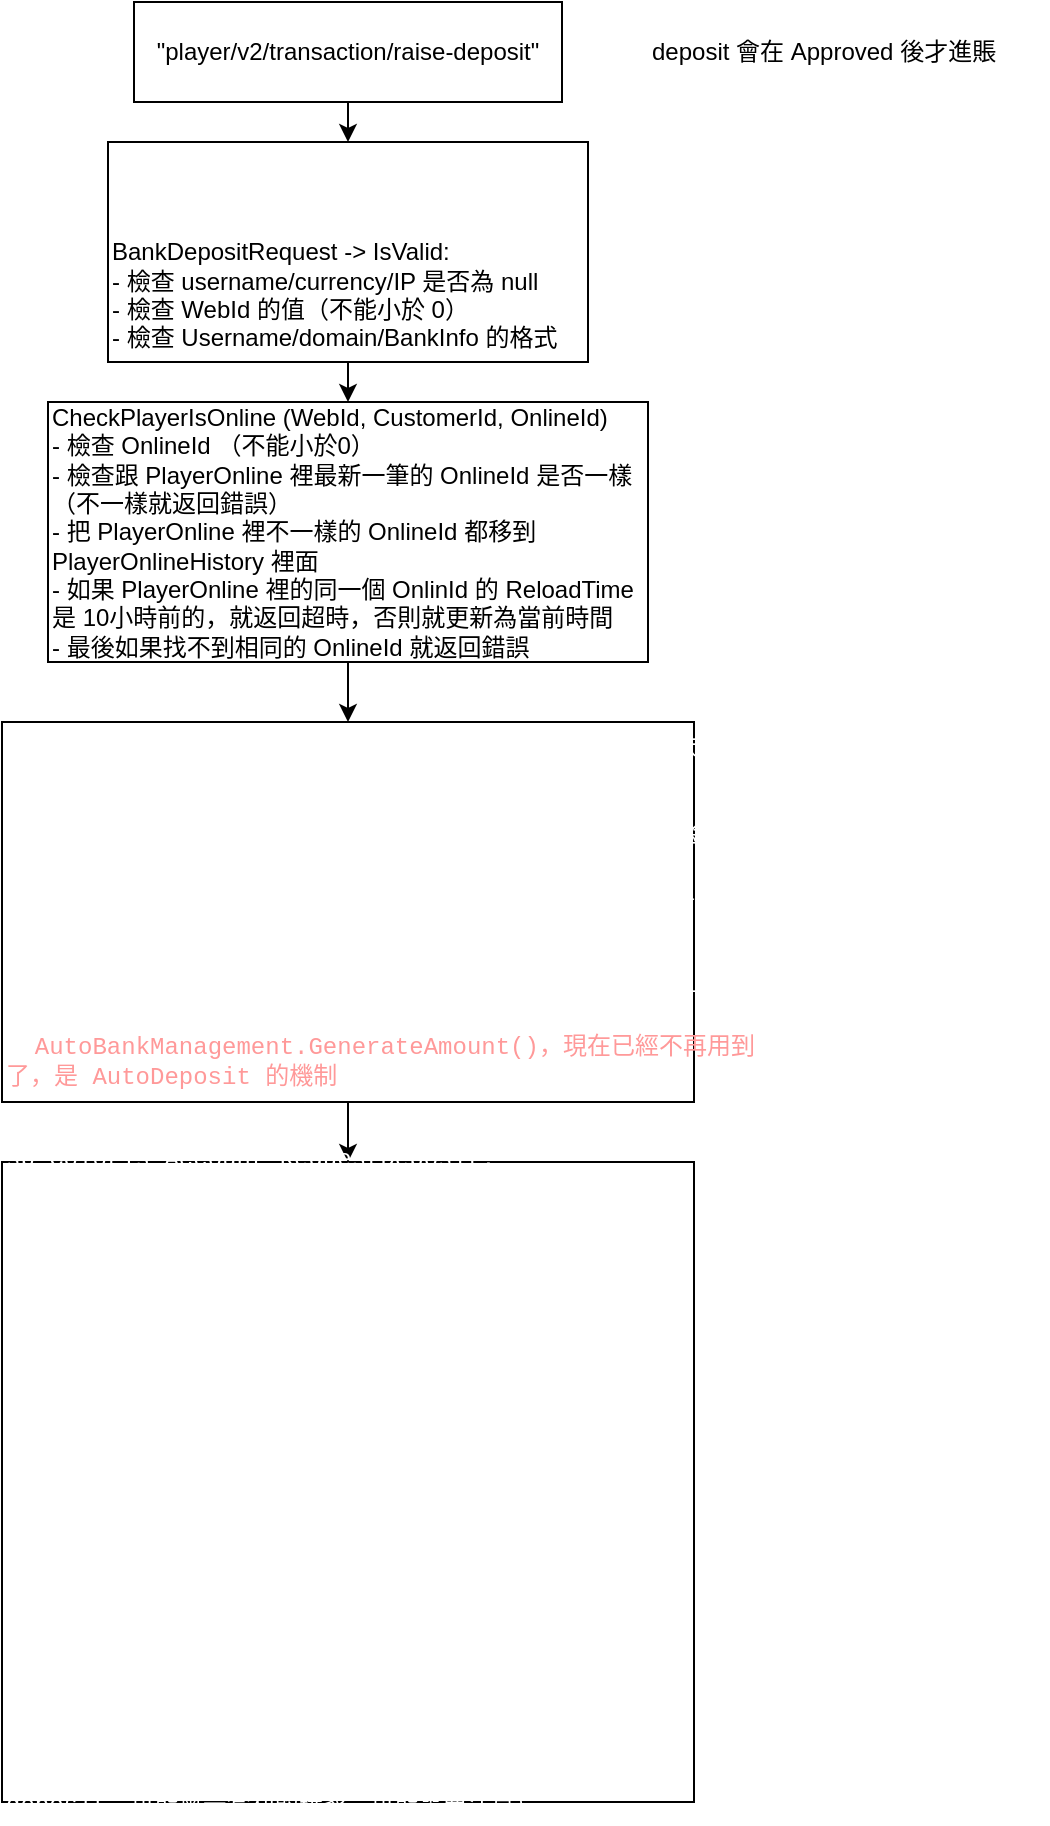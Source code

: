 <mxfile>
    <diagram id="teszuPsZ5ThQxpp2naT3" name="Page-1">
        <mxGraphModel dx="772" dy="571" grid="1" gridSize="10" guides="1" tooltips="1" connect="1" arrows="1" fold="1" page="1" pageScale="1" pageWidth="827" pageHeight="1169" math="0" shadow="0">
            <root>
                <mxCell id="0"/>
                <mxCell id="1" parent="0"/>
                <mxCell id="4" value="" style="edgeStyle=none;html=1;fontSize=14;" parent="1" source="2" target="3" edge="1">
                    <mxGeometry relative="1" as="geometry"/>
                </mxCell>
                <mxCell id="2" value="&quot;player/v2/transaction/raise-deposit&quot;" style="whiteSpace=wrap;html=1;rounded=0;" parent="1" vertex="1">
                    <mxGeometry x="277" y="40" width="214" height="50" as="geometry"/>
                </mxCell>
                <mxCell id="6" value="" style="edgeStyle=none;html=1;fontSize=14;" parent="1" source="3" target="5" edge="1">
                    <mxGeometry relative="1" as="geometry"/>
                </mxCell>
                <mxCell id="3" value="&lt;font color=&quot;#ffffff&quot;&gt;- req.GetUserData() 的 JWT 是利用 Filter 拿到 Header 的 Authorization 欄位的值&lt;br&gt;&lt;/font&gt;&lt;br&gt;BankDepositRequest -&amp;gt; IsValid:&lt;br&gt;- 檢查 username/currency/IP 是否為 null&lt;br&gt;- 檢查 WebId 的值（不能小於 0）&lt;br&gt;- 檢查 Username/domain/BankInfo 的格式" style="whiteSpace=wrap;html=1;rounded=0;align=left;" parent="1" vertex="1">
                    <mxGeometry x="264" y="110" width="240" height="110" as="geometry"/>
                </mxCell>
                <mxCell id="8" value="" style="edgeStyle=none;html=1;fontSize=14;" parent="1" source="5" target="7" edge="1">
                    <mxGeometry relative="1" as="geometry"/>
                </mxCell>
                <mxCell id="5" value="CheckPlayerIsOnline (WebId, CustomerId, OnlineId)&lt;br&gt;- 檢查 OnlineId （不能小於0）&lt;br&gt;- 檢查跟 PlayerOnline 裡最新一筆的 OnlineId 是否一樣 （不一樣就返回錯誤）&lt;br&gt;- 把 PlayerOnline 裡不一樣的 OnlineId 都移到 PlayerOnlineHistory 裡面&lt;br&gt;- 如果 PlayerOnline 裡的同一個 OnlinId 的 ReloadTime 是 10小時前的，就返回超時，否則就更新為當前時間&lt;br&gt;- 最後如果找不到相同的 OnlineId 就返回錯誤" style="whiteSpace=wrap;html=1;rounded=0;align=left;" parent="1" vertex="1">
                    <mxGeometry x="234" y="240" width="300" height="130" as="geometry"/>
                </mxCell>
                <mxCell id="10" value="" style="edgeStyle=none;html=1;fontSize=12;fontColor=#FF6666;" parent="1" source="7" target="9" edge="1">
                    <mxGeometry relative="1" as="geometry"/>
                </mxCell>
                <mxCell id="7" value="&lt;font color=&quot;#ffffff&quot;&gt;- 從 sp_Coloris_Account_GetAvailableCurrency 拿到客戶自己設定的 Currency 資訊&lt;br&gt;- 拿到的 Currency 為 null 返回錯誤&lt;br&gt;- deposit 的金額不在限制內/不允許小數點的設定但出現小數點的金額就返回錯誤&lt;br&gt;- 從 sp_&lt;/font&gt;&lt;font style=&quot;&quot;&gt;&lt;font style=&quot;color: rgb(255, 255, 255);&quot; face=&quot;Consolas, Courier New, monospace&quot;&gt;Coloris_Account_GetCustomerAndHierarchyStatus 拿到玩家跟其所有階層的 Status&lt;/font&gt;&lt;br&gt;&lt;font style=&quot;color: rgb(255, 255, 255);&quot; face=&quot;Consolas, Courier New, monospace&quot;&gt;- 如果 Status 中包含 closed/suspend/deleted/!cash/compnayCap/streamPlayer 的話就返回錯誤&lt;/font&gt;&lt;br&gt;&lt;font style=&quot;&quot; face=&quot;Consolas, Courier New, monospace&quot;&gt;&lt;font color=&quot;#ffffff&quot;&gt;- &lt;/font&gt;&lt;font color=&quot;#ff9999&quot;&gt;AutoBankManagement.GenerateAmount()，現在已經不再用到了，是 AutoDeposit 的機制&amp;nbsp;&lt;/font&gt;&lt;/font&gt;&lt;br&gt;&lt;/font&gt;" style="whiteSpace=wrap;html=1;rounded=0;align=left;" parent="1" vertex="1">
                    <mxGeometry x="211" y="400" width="346" height="190" as="geometry"/>
                </mxCell>
                <mxCell id="9" value="&lt;font color=&quot;#ffffff&quot; style=&quot;font-size: 12px;&quot;&gt;&lt;div style=&quot;font-family: Consolas, &amp;quot;Courier New&amp;quot;, monospace; line-height: 19px;&quot;&gt;sp_Coloris_Account_RequestDeposit:&lt;/div&gt;&lt;div style=&quot;font-family: Consolas, &amp;quot;Courier New&amp;quot;, monospace; line-height: 19px;&quot;&gt;- 檢查玩家=&amp;gt; 不存在/有重複/不是Cash玩家，就返回錯誤&lt;/div&gt;&lt;div style=&quot;font-family: Consolas, &amp;quot;Courier New&amp;quot;, monospace; line-height: 19px;&quot;&gt;- 如果有正在等待處理的交易就返回錯誤&lt;/div&gt;&lt;div style=&quot;font-family: Consolas, &amp;quot;Courier New&amp;quot;, monospace; line-height: 19px;&quot;&gt;- 從CompanyFlowDefaultSetting &amp;amp; companyFlowCustomizedSetting裡拿到 PropertyName 為 DepositeReferenceNumber/SlipUpload/DepositTime&lt;/div&gt;&lt;div style=&quot;font-family: Consolas, &amp;quot;Courier New&amp;quot;, monospace; line-height: 19px;&quot;&gt;- 如果這 3 個 PropertyName 設定為 isRequired 且值為空的話返回錯誤 (檢查deposit頁面的對應的三個欄位)&lt;/div&gt;&lt;div style=&quot;font-family: Consolas, &amp;quot;Courier New&amp;quot;, monospace; line-height: 19px;&quot;&gt;- 如果玩家在註冊頁面，且設定了銀行賬戶的唯一性，就檢查是否已經用同一個銀行賬戶註冊過&lt;/div&gt;&lt;div style=&quot;font-family: Consolas, &amp;quot;Courier New&amp;quot;, monospace; line-height: 19px;&quot;&gt;- 前者都通過的話，新增 deposit 的 request 到 transactionRequest 裡面&lt;/div&gt;&lt;div style=&quot;font-family: Consolas, &amp;quot;Courier New&amp;quot;, monospace; line-height: 19px;&quot;&gt;- 新增資料成功後如果設定為sendAlertToIM的話就寄信（先獲取IM setting，然後通過TelegramBotClient寄信）&lt;/div&gt;&lt;div style=&quot;font-family: Consolas, &amp;quot;Courier New&amp;quot;, monospace; line-height: 19px;&quot;&gt;- 最後記錄 user action 到 UserActionRecord 裡（風控：同一個玩家如果用相同IP跟FingerPrint在同一天進行deposit，可能會是套利的玩家，可能需要注意）&lt;/div&gt;&lt;/font&gt;" style="whiteSpace=wrap;html=1;rounded=0;align=left;" parent="1" vertex="1">
                    <mxGeometry x="211" y="620" width="346" height="320" as="geometry"/>
                </mxCell>
                <mxCell id="11" value="deposit 會在 Approved 後才進賬" style="text;html=1;align=left;verticalAlign=middle;resizable=0;points=[];autosize=1;strokeColor=none;fillColor=none;" vertex="1" parent="1">
                    <mxGeometry x="534" y="50" width="200" height="30" as="geometry"/>
                </mxCell>
            </root>
        </mxGraphModel>
    </diagram>
</mxfile>